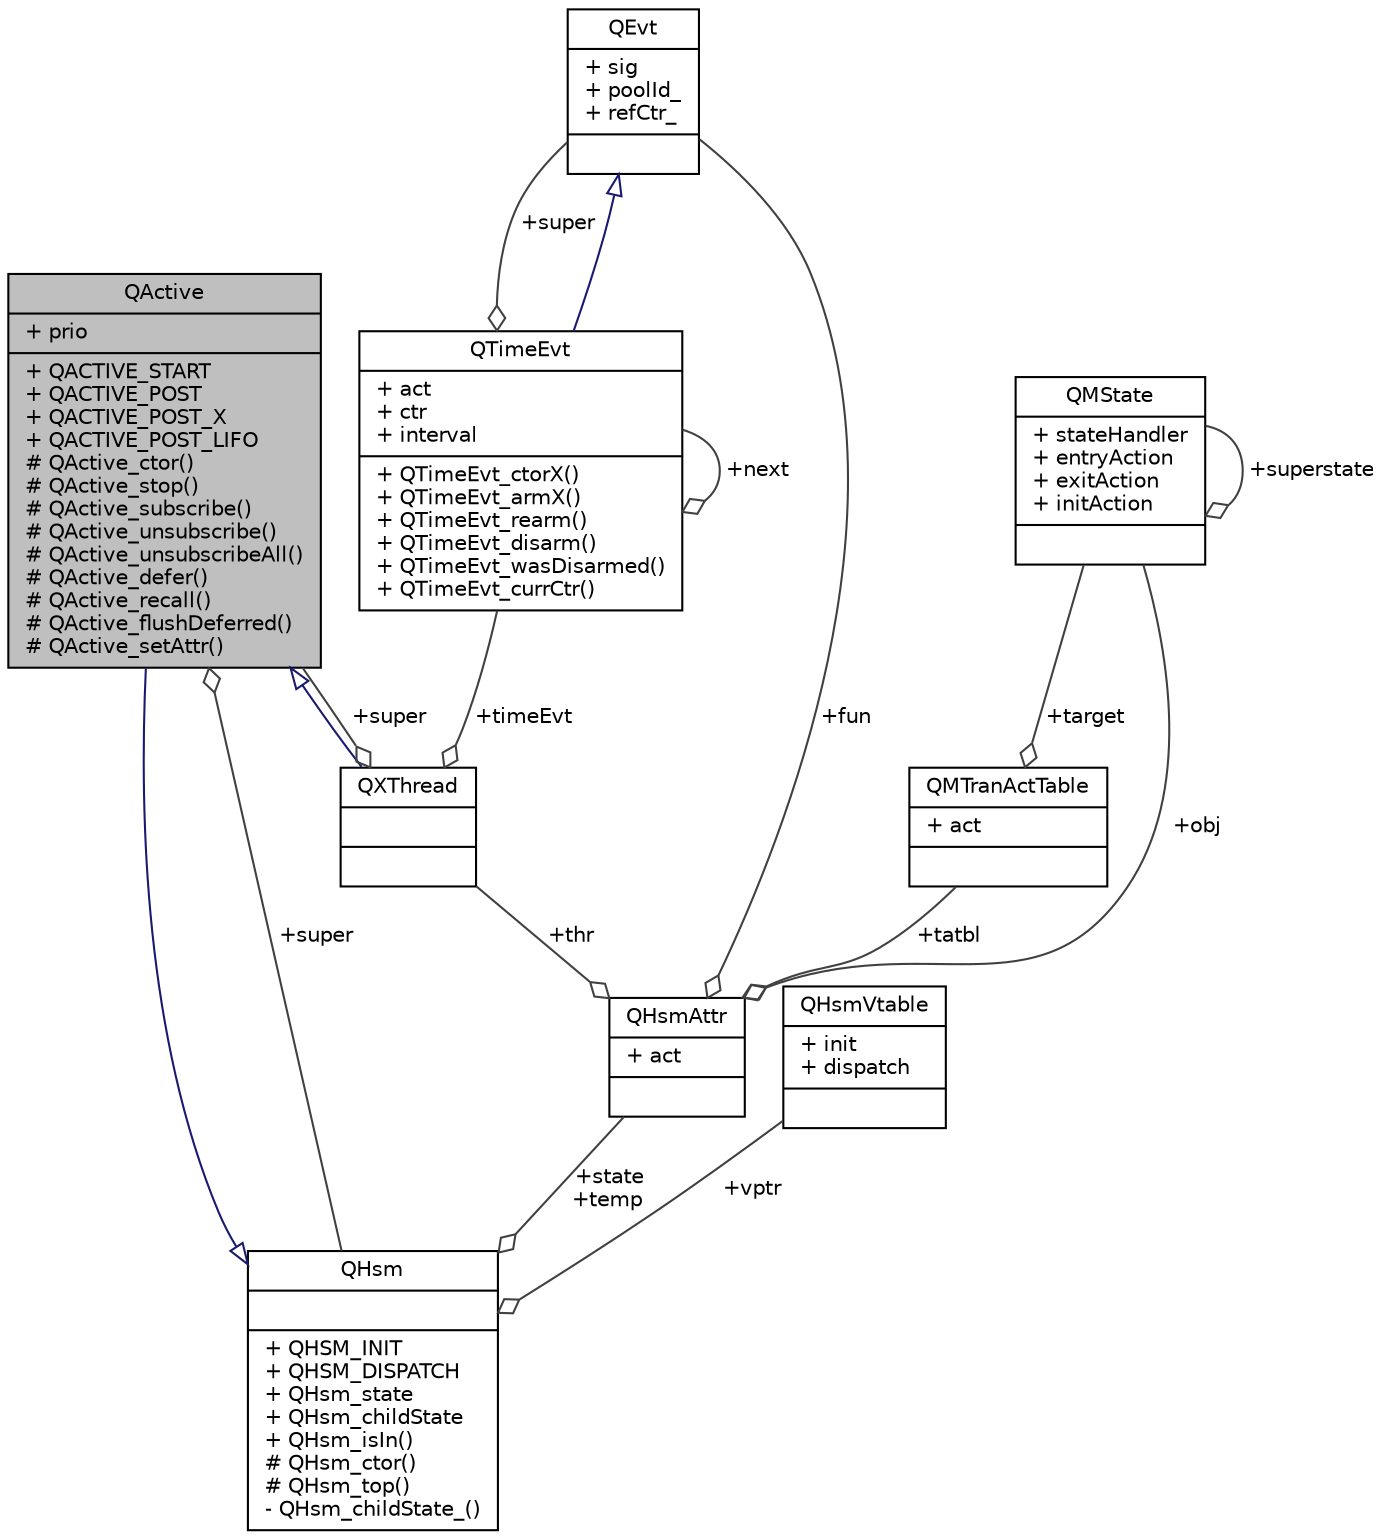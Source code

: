 digraph "QActive"
{
 // LATEX_PDF_SIZE
  edge [fontname="Helvetica",fontsize="10",labelfontname="Helvetica",labelfontsize="10"];
  node [fontname="Helvetica",fontsize="10",shape=record];
  Node1 [label="{QActive\n|+ prio\l|+ QACTIVE_START\l+ QACTIVE_POST\l+ QACTIVE_POST_X\l+ QACTIVE_POST_LIFO\l# QActive_ctor()\l# QActive_stop()\l# QActive_subscribe()\l# QActive_unsubscribe()\l# QActive_unsubscribeAll()\l# QActive_defer()\l# QActive_recall()\l# QActive_flushDeferred()\l# QActive_setAttr()\l}",height=0.2,width=0.4,color="black", fillcolor="grey75", style="filled", fontcolor="black",tooltip="Active Object base class (based on QHsm implementation)"];
  Node2 -> Node1 [dir="back",color="midnightblue",fontsize="10",style="solid",arrowtail="onormal",fontname="Helvetica"];
  Node2 [label="{QHsm\n||+ QHSM_INIT\l+ QHSM_DISPATCH\l+ QHsm_state\l+ QHsm_childState\l+ QHsm_isIn()\l# QHsm_ctor()\l# QHsm_top()\l- QHsm_childState_()\l}",height=0.2,width=0.4,color="black", fillcolor="white", style="filled",URL="$struct_q_hsm.html",tooltip="Hierarchical State Machine class."];
  Node3 -> Node2 [color="grey25",fontsize="10",style="solid",label=" +state\n+temp" ,arrowhead="odiamond",fontname="Helvetica"];
  Node3 [label="{QHsmAttr\n|+ act\l|}",height=0.2,width=0.4,color="black", fillcolor="white", style="filled",URL="$qep_8h.html#union_q_hsm_attr",tooltip="Attribute of for the QHsm class (Hierarchical State Machine)."];
  Node4 -> Node3 [color="grey25",fontsize="10",style="solid",label=" +obj" ,arrowhead="odiamond",fontname="Helvetica"];
  Node4 [label="{QMState\n|+ stateHandler\l+ entryAction\l+ exitAction\l+ initAction\l|}",height=0.2,width=0.4,color="black", fillcolor="white", style="filled",URL="$qep_8h.html#struct_q_m_state",tooltip="State object for the QMsm class (QM State Machine)."];
  Node4 -> Node4 [color="grey25",fontsize="10",style="solid",label=" +superstate" ,arrowhead="odiamond",fontname="Helvetica"];
  Node5 -> Node3 [color="grey25",fontsize="10",style="solid",label=" +fun" ,arrowhead="odiamond",fontname="Helvetica"];
  Node5 [label="{QEvt\n|+ sig\l+ poolId_\l+ refCtr_\l|}",height=0.2,width=0.4,color="black", fillcolor="white", style="filled",URL="$struct_q_evt.html",tooltip="Event class."];
  Node6 -> Node3 [color="grey25",fontsize="10",style="solid",label=" +thr" ,arrowhead="odiamond",fontname="Helvetica"];
  Node6 [label="{QXThread\n||}",height=0.2,width=0.4,color="black", fillcolor="white", style="filled",URL="$struct_q_x_thread.html",tooltip="eXtended (blocking) thread of the QXK preemptive kernel"];
  Node1 -> Node6 [dir="back",color="midnightblue",fontsize="10",style="solid",arrowtail="onormal",fontname="Helvetica"];
  Node7 -> Node6 [color="grey25",fontsize="10",style="solid",label=" +timeEvt" ,arrowhead="odiamond",fontname="Helvetica"];
  Node7 [label="{QTimeEvt\n|+ act\l+ ctr\l+ interval\l|+ QTimeEvt_ctorX()\l+ QTimeEvt_armX()\l+ QTimeEvt_rearm()\l+ QTimeEvt_disarm()\l+ QTimeEvt_wasDisarmed()\l+ QTimeEvt_currCtr()\l}",height=0.2,width=0.4,color="black", fillcolor="white", style="filled",URL="$struct_q_time_evt.html",tooltip="Time Event class."];
  Node5 -> Node7 [dir="back",color="midnightblue",fontsize="10",style="solid",arrowtail="onormal",fontname="Helvetica"];
  Node5 -> Node7 [color="grey25",fontsize="10",style="solid",label=" +super" ,arrowhead="odiamond",fontname="Helvetica"];
  Node7 -> Node7 [color="grey25",fontsize="10",style="solid",label=" +next" ,arrowhead="odiamond",fontname="Helvetica"];
  Node1 -> Node6 [color="grey25",fontsize="10",style="solid",label=" +super" ,arrowhead="odiamond",fontname="Helvetica"];
  Node8 -> Node3 [color="grey25",fontsize="10",style="solid",label=" +tatbl" ,arrowhead="odiamond",fontname="Helvetica"];
  Node8 [label="{QMTranActTable\n|+ act\l|}",height=0.2,width=0.4,color="black", fillcolor="white", style="filled",URL="$qep_8h.html#struct_q_m_tran_act_table",tooltip="Transition-Action Table for the Meta State Machine."];
  Node4 -> Node8 [color="grey25",fontsize="10",style="solid",label=" +target" ,arrowhead="odiamond",fontname="Helvetica"];
  Node9 -> Node2 [color="grey25",fontsize="10",style="solid",label=" +vptr" ,arrowhead="odiamond",fontname="Helvetica"];
  Node9 [label="{QHsmVtable\n|+ init\l+ dispatch\l|}",height=0.2,width=0.4,color="black", fillcolor="white", style="filled",URL="$struct_q_hsm_vtable.html",tooltip="Virtual table for the QHsm class."];
  Node2 -> Node1 [color="grey25",fontsize="10",style="solid",label=" +super" ,arrowhead="odiamond",fontname="Helvetica"];
}
